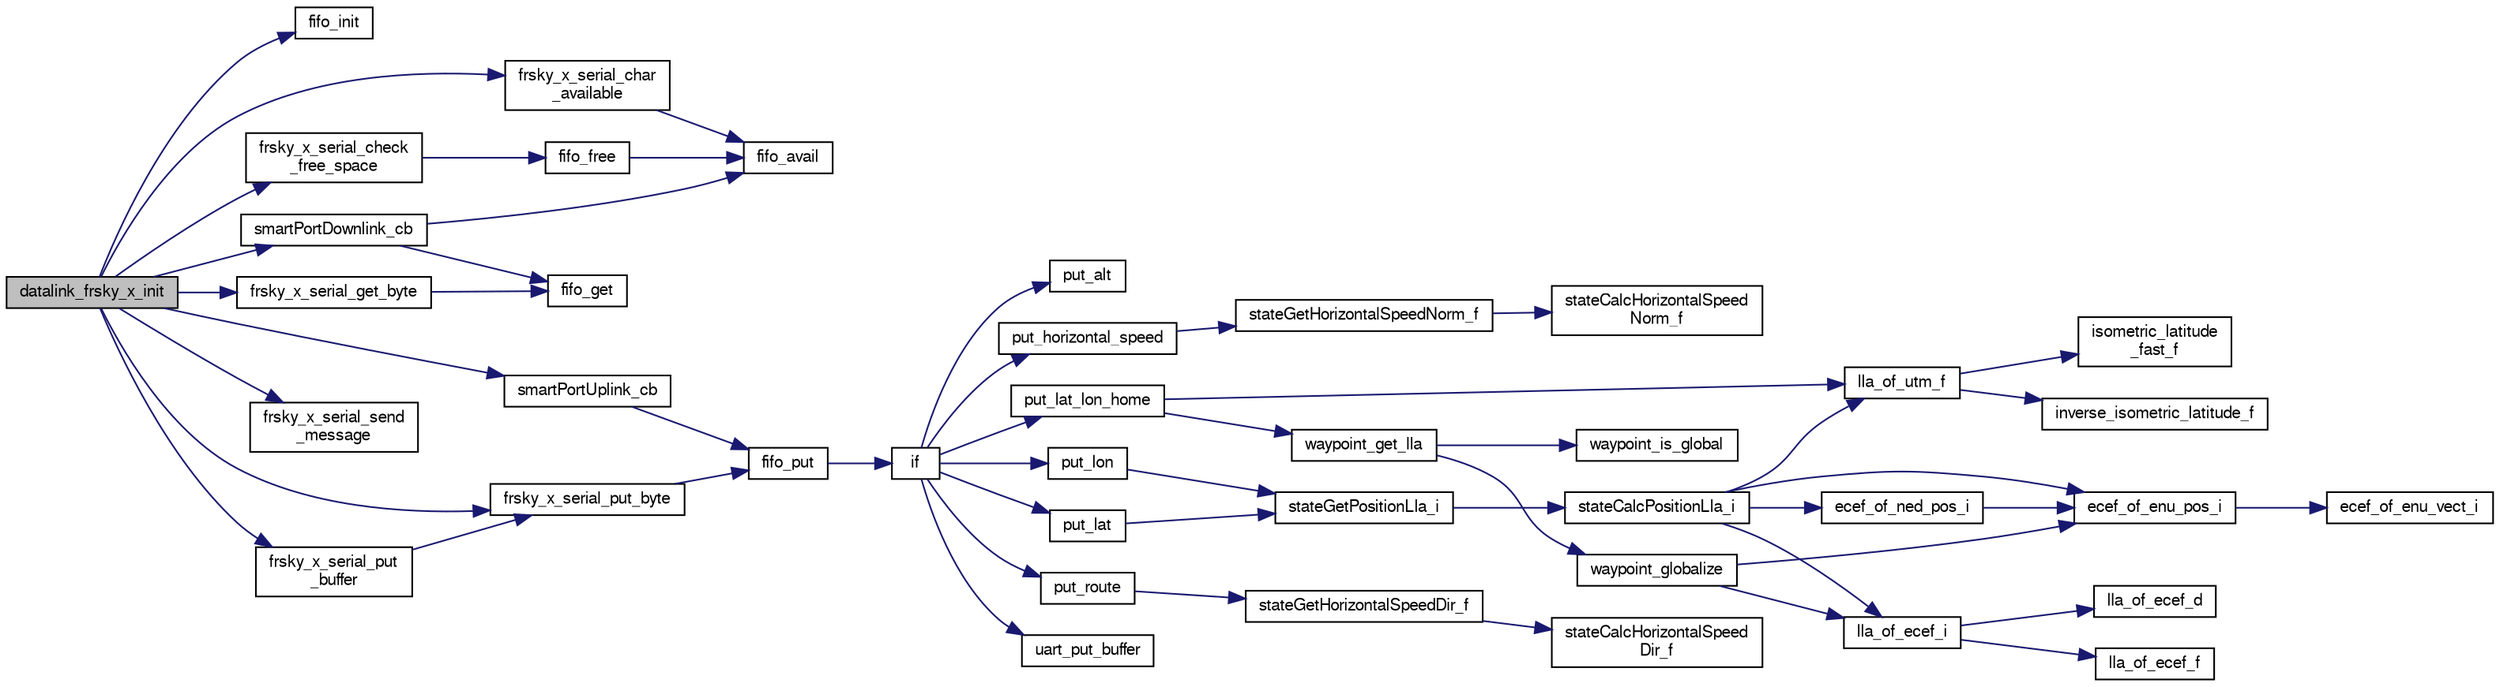 digraph "datalink_frsky_x_init"
{
  edge [fontname="FreeSans",fontsize="10",labelfontname="FreeSans",labelfontsize="10"];
  node [fontname="FreeSans",fontsize="10",shape=record];
  rankdir="LR";
  Node1 [label="datalink_frsky_x_init",height=0.2,width=0.4,color="black", fillcolor="grey75", style="filled", fontcolor="black"];
  Node1 -> Node2 [color="midnightblue",fontsize="10",style="solid",fontname="FreeSans"];
  Node2 [label="fifo_init",height=0.2,width=0.4,color="black", fillcolor="white", style="filled",URL="$frsky__x_8c.html#af740233382d876880078568d1a21fe1e"];
  Node1 -> Node3 [color="midnightblue",fontsize="10",style="solid",fontname="FreeSans"];
  Node3 [label="frsky_x_serial_char\l_available",height=0.2,width=0.4,color="black", fillcolor="white", style="filled",URL="$frsky__x_8c.html#af1304f2d704de47161777ffc71a0f190"];
  Node3 -> Node4 [color="midnightblue",fontsize="10",style="solid",fontname="FreeSans"];
  Node4 [label="fifo_avail",height=0.2,width=0.4,color="black", fillcolor="white", style="filled",URL="$frsky__x_8c.html#a84f023b865546e5a8433a00db4f06972"];
  Node1 -> Node5 [color="midnightblue",fontsize="10",style="solid",fontname="FreeSans"];
  Node5 [label="frsky_x_serial_check\l_free_space",height=0.2,width=0.4,color="black", fillcolor="white", style="filled",URL="$frsky__x_8c.html#a42f17ec33863098c6fea4c5bbe06616b"];
  Node5 -> Node6 [color="midnightblue",fontsize="10",style="solid",fontname="FreeSans"];
  Node6 [label="fifo_free",height=0.2,width=0.4,color="black", fillcolor="white", style="filled",URL="$frsky__x_8c.html#a1907098db4b59dda72fd85bfbef50248"];
  Node6 -> Node4 [color="midnightblue",fontsize="10",style="solid",fontname="FreeSans"];
  Node1 -> Node7 [color="midnightblue",fontsize="10",style="solid",fontname="FreeSans"];
  Node7 [label="frsky_x_serial_get_byte",height=0.2,width=0.4,color="black", fillcolor="white", style="filled",URL="$frsky__x_8c.html#a47aa24415eb816c1452e63ec365f948f"];
  Node7 -> Node8 [color="midnightblue",fontsize="10",style="solid",fontname="FreeSans"];
  Node8 [label="fifo_get",height=0.2,width=0.4,color="black", fillcolor="white", style="filled",URL="$frsky__x_8c.html#af7c4a574284a673dbccf3346e072ba50"];
  Node1 -> Node9 [color="midnightblue",fontsize="10",style="solid",fontname="FreeSans"];
  Node9 [label="frsky_x_serial_put\l_buffer",height=0.2,width=0.4,color="black", fillcolor="white", style="filled",URL="$frsky__x_8c.html#a5dd04719fb15ba4f54c826aca5aae8ad"];
  Node9 -> Node10 [color="midnightblue",fontsize="10",style="solid",fontname="FreeSans"];
  Node10 [label="frsky_x_serial_put_byte",height=0.2,width=0.4,color="black", fillcolor="white", style="filled",URL="$frsky__x_8c.html#adfc11fb9defc0b2418edb24b1fa921cf"];
  Node10 -> Node11 [color="midnightblue",fontsize="10",style="solid",fontname="FreeSans"];
  Node11 [label="fifo_put",height=0.2,width=0.4,color="black", fillcolor="white", style="filled",URL="$frsky__x_8c.html#ae3001fd8504f8ad30ee40a958da7bf0c"];
  Node11 -> Node12 [color="midnightblue",fontsize="10",style="solid",fontname="FreeSans"];
  Node12 [label="if",height=0.2,width=0.4,color="black", fillcolor="white", style="filled",URL="$e__identification__fr_8c.html#a92cffae21318c1d983c63f3afa2a8d87"];
  Node12 -> Node13 [color="midnightblue",fontsize="10",style="solid",fontname="FreeSans"];
  Node13 [label="put_alt",height=0.2,width=0.4,color="black", fillcolor="white", style="filled",URL="$e__identification__fr_8c.html#af46aee3f4ea5943261ce0a748645d5ab"];
  Node12 -> Node14 [color="midnightblue",fontsize="10",style="solid",fontname="FreeSans"];
  Node14 [label="put_horizontal_speed",height=0.2,width=0.4,color="black", fillcolor="white", style="filled",URL="$e__identification__fr_8c.html#ad38b113b8c749a0ad70f3226ce4be6c8"];
  Node14 -> Node15 [color="midnightblue",fontsize="10",style="solid",fontname="FreeSans"];
  Node15 [label="stateGetHorizontalSpeedNorm_f",height=0.2,width=0.4,color="black", fillcolor="white", style="filled",URL="$group__state__velocity.html#ga1396b84069296dc0353f25281a472c08",tooltip="Get norm of horizontal ground speed (float). "];
  Node15 -> Node16 [color="midnightblue",fontsize="10",style="solid",fontname="FreeSans"];
  Node16 [label="stateCalcHorizontalSpeed\lNorm_f",height=0.2,width=0.4,color="black", fillcolor="white", style="filled",URL="$group__state__velocity.html#ga990849172b82f2e3bc1ab9da2395c9c4"];
  Node12 -> Node17 [color="midnightblue",fontsize="10",style="solid",fontname="FreeSans"];
  Node17 [label="put_lat",height=0.2,width=0.4,color="black", fillcolor="white", style="filled",URL="$e__identification__fr_8c.html#abe4d49e345383266eb45de2d01dc9998"];
  Node17 -> Node18 [color="midnightblue",fontsize="10",style="solid",fontname="FreeSans"];
  Node18 [label="stateGetPositionLla_i",height=0.2,width=0.4,color="black", fillcolor="white", style="filled",URL="$group__state__position.html#ga99473409b740a26c0e2b9a5bd8e9defb",tooltip="Get position in LLA coordinates (int). "];
  Node18 -> Node19 [color="midnightblue",fontsize="10",style="solid",fontname="FreeSans"];
  Node19 [label="stateCalcPositionLla_i",height=0.2,width=0.4,color="black", fillcolor="white", style="filled",URL="$group__state__position.html#gad0fedf046f198eace06305e56fc7a0f8",tooltip="Calculate LLA (int) from any other available representation. "];
  Node19 -> Node20 [color="midnightblue",fontsize="10",style="solid",fontname="FreeSans"];
  Node20 [label="lla_of_ecef_i",height=0.2,width=0.4,color="black", fillcolor="white", style="filled",URL="$group__math__geodetic__int.html#gaea47a32071c2427f895fcb1df32c4e23",tooltip="Convert a ECEF to LLA. "];
  Node20 -> Node21 [color="midnightblue",fontsize="10",style="solid",fontname="FreeSans"];
  Node21 [label="lla_of_ecef_f",height=0.2,width=0.4,color="black", fillcolor="white", style="filled",URL="$pprz__geodetic__float_8c.html#adecd186d51b41b09f0cad928c0d2f68e"];
  Node20 -> Node22 [color="midnightblue",fontsize="10",style="solid",fontname="FreeSans"];
  Node22 [label="lla_of_ecef_d",height=0.2,width=0.4,color="black", fillcolor="white", style="filled",URL="$group__math__geodetic__double.html#ga9d3464ccabcd97db9fb4e1c7d25dfe16"];
  Node19 -> Node23 [color="midnightblue",fontsize="10",style="solid",fontname="FreeSans"];
  Node23 [label="lla_of_utm_f",height=0.2,width=0.4,color="black", fillcolor="white", style="filled",URL="$pprz__geodetic__float_8c.html#a30c2e47ec9a898079c04e8b08496b455"];
  Node23 -> Node24 [color="midnightblue",fontsize="10",style="solid",fontname="FreeSans"];
  Node24 [label="inverse_isometric_latitude_f",height=0.2,width=0.4,color="black", fillcolor="white", style="filled",URL="$pprz__geodetic__float_8c.html#a28b6e05c87f50f1e5290e36407095fb6"];
  Node23 -> Node25 [color="midnightblue",fontsize="10",style="solid",fontname="FreeSans"];
  Node25 [label="isometric_latitude\l_fast_f",height=0.2,width=0.4,color="black", fillcolor="white", style="filled",URL="$pprz__geodetic__float_8c.html#a21ea1b369f7d4abd984fb89c488dde24"];
  Node19 -> Node26 [color="midnightblue",fontsize="10",style="solid",fontname="FreeSans"];
  Node26 [label="ecef_of_ned_pos_i",height=0.2,width=0.4,color="black", fillcolor="white", style="filled",URL="$group__math__geodetic__int.html#gaf92579b72a2adb1aaac73fae89553fca",tooltip="Convert a local NED position to ECEF. "];
  Node26 -> Node27 [color="midnightblue",fontsize="10",style="solid",fontname="FreeSans"];
  Node27 [label="ecef_of_enu_pos_i",height=0.2,width=0.4,color="black", fillcolor="white", style="filled",URL="$group__math__geodetic__int.html#gaaeff7441301129ca712e828b9b4f474e",tooltip="Convert a local ENU position to ECEF. "];
  Node27 -> Node28 [color="midnightblue",fontsize="10",style="solid",fontname="FreeSans"];
  Node28 [label="ecef_of_enu_vect_i",height=0.2,width=0.4,color="black", fillcolor="white", style="filled",URL="$group__math__geodetic__int.html#gaabe6e63048c95afdffdd4a581dc5f2b8",tooltip="Rotate a vector from ENU to ECEF. "];
  Node19 -> Node27 [color="midnightblue",fontsize="10",style="solid",fontname="FreeSans"];
  Node12 -> Node29 [color="midnightblue",fontsize="10",style="solid",fontname="FreeSans"];
  Node29 [label="put_lat_lon_home",height=0.2,width=0.4,color="black", fillcolor="white", style="filled",URL="$e__identification__fr_8c.html#ab86f66c5c2a551aabe930fff3a5120d3"];
  Node29 -> Node23 [color="midnightblue",fontsize="10",style="solid",fontname="FreeSans"];
  Node29 -> Node30 [color="midnightblue",fontsize="10",style="solid",fontname="FreeSans"];
  Node30 [label="waypoint_get_lla",height=0.2,width=0.4,color="black", fillcolor="white", style="filled",URL="$subsystems_2navigation_2waypoints_8c.html#a2ed9112b04893275873729d03176f490",tooltip="Get LLA coordinates of waypoint. "];
  Node30 -> Node31 [color="midnightblue",fontsize="10",style="solid",fontname="FreeSans"];
  Node31 [label="waypoint_globalize",height=0.2,width=0.4,color="black", fillcolor="white", style="filled",URL="$subsystems_2navigation_2waypoints_8c.html#a10acece8582506367e9e9df3694bf31b",tooltip="update global LLA coordinates from its ENU coordinates "];
  Node31 -> Node27 [color="midnightblue",fontsize="10",style="solid",fontname="FreeSans"];
  Node31 -> Node20 [color="midnightblue",fontsize="10",style="solid",fontname="FreeSans"];
  Node30 -> Node32 [color="midnightblue",fontsize="10",style="solid",fontname="FreeSans"];
  Node32 [label="waypoint_is_global",height=0.2,width=0.4,color="black", fillcolor="white", style="filled",URL="$subsystems_2navigation_2waypoints_8c.html#a4f584367219ec09db0e1df24c85e7a1b"];
  Node12 -> Node33 [color="midnightblue",fontsize="10",style="solid",fontname="FreeSans"];
  Node33 [label="put_lon",height=0.2,width=0.4,color="black", fillcolor="white", style="filled",URL="$e__identification__fr_8c.html#a58d75f9f286ae788eb5a93131c69b9cf"];
  Node33 -> Node18 [color="midnightblue",fontsize="10",style="solid",fontname="FreeSans"];
  Node12 -> Node34 [color="midnightblue",fontsize="10",style="solid",fontname="FreeSans"];
  Node34 [label="put_route",height=0.2,width=0.4,color="black", fillcolor="white", style="filled",URL="$e__identification__fr_8c.html#ad697ac22d1fafd997a6033c81aac40c9"];
  Node34 -> Node35 [color="midnightblue",fontsize="10",style="solid",fontname="FreeSans"];
  Node35 [label="stateGetHorizontalSpeedDir_f",height=0.2,width=0.4,color="black", fillcolor="white", style="filled",URL="$group__state__velocity.html#ga6f8b83126a235daea584aa9ce97f7fac",tooltip="Get dir of horizontal ground speed (float). "];
  Node35 -> Node36 [color="midnightblue",fontsize="10",style="solid",fontname="FreeSans"];
  Node36 [label="stateCalcHorizontalSpeed\lDir_f",height=0.2,width=0.4,color="black", fillcolor="white", style="filled",URL="$group__state__velocity.html#gad9b7b6ea39d5a4ee3e824f97204c4bb5"];
  Node12 -> Node37 [color="midnightblue",fontsize="10",style="solid",fontname="FreeSans"];
  Node37 [label="uart_put_buffer",height=0.2,width=0.4,color="black", fillcolor="white", style="filled",URL="$chibios_2mcu__periph_2uart__arch_8c.html#aafe5af02ef8bf915fcd76d39896174a3",tooltip="Uart transmit buffer implementation. "];
  Node1 -> Node10 [color="midnightblue",fontsize="10",style="solid",fontname="FreeSans"];
  Node1 -> Node38 [color="midnightblue",fontsize="10",style="solid",fontname="FreeSans"];
  Node38 [label="frsky_x_serial_send\l_message",height=0.2,width=0.4,color="black", fillcolor="white", style="filled",URL="$frsky__x_8c.html#ae8f77fe967d294aa107890d60258ba3f"];
  Node1 -> Node39 [color="midnightblue",fontsize="10",style="solid",fontname="FreeSans"];
  Node39 [label="smartPortDownlink_cb",height=0.2,width=0.4,color="black", fillcolor="white", style="filled",URL="$frsky__x_8c.html#aba6296d6db330573e92d1f02a26e3d55"];
  Node39 -> Node4 [color="midnightblue",fontsize="10",style="solid",fontname="FreeSans"];
  Node39 -> Node8 [color="midnightblue",fontsize="10",style="solid",fontname="FreeSans"];
  Node1 -> Node40 [color="midnightblue",fontsize="10",style="solid",fontname="FreeSans"];
  Node40 [label="smartPortUplink_cb",height=0.2,width=0.4,color="black", fillcolor="white", style="filled",URL="$frsky__x_8c.html#ac745280f849c2fc887d6a00050e20aeb"];
  Node40 -> Node11 [color="midnightblue",fontsize="10",style="solid",fontname="FreeSans"];
}

